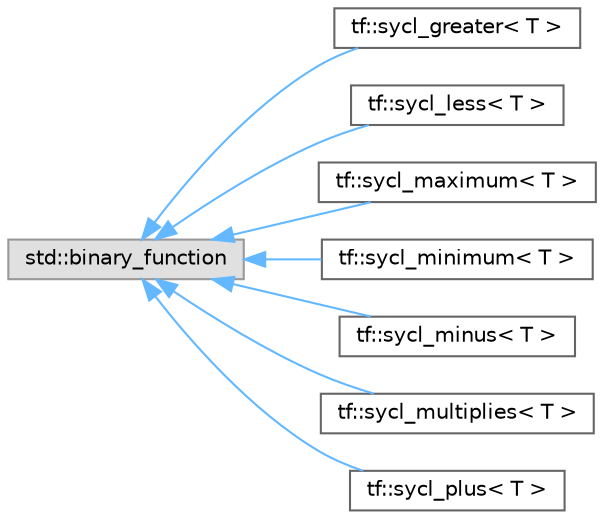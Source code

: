 digraph "类继承关系图"
{
 // LATEX_PDF_SIZE
  bgcolor="transparent";
  edge [fontname=Helvetica,fontsize=10,labelfontname=Helvetica,labelfontsize=10];
  node [fontname=Helvetica,fontsize=10,shape=box,height=0.2,width=0.4];
  rankdir="LR";
  Node0 [id="Node000000",label="std::binary_function",height=0.2,width=0.4,color="grey60", fillcolor="#E0E0E0", style="filled",tooltip=" "];
  Node0 -> Node1 [id="edge6528_Node000000_Node000001",dir="back",color="steelblue1",style="solid",tooltip=" "];
  Node1 [id="Node000001",label="tf::sycl_greater\< T \>",height=0.2,width=0.4,color="grey40", fillcolor="white", style="filled",URL="$structtf_1_1sycl__greater.html",tooltip=" "];
  Node0 -> Node2 [id="edge6529_Node000000_Node000002",dir="back",color="steelblue1",style="solid",tooltip=" "];
  Node2 [id="Node000002",label="tf::sycl_less\< T \>",height=0.2,width=0.4,color="grey40", fillcolor="white", style="filled",URL="$structtf_1_1sycl__less.html",tooltip=" "];
  Node0 -> Node3 [id="edge6530_Node000000_Node000003",dir="back",color="steelblue1",style="solid",tooltip=" "];
  Node3 [id="Node000003",label="tf::sycl_maximum\< T \>",height=0.2,width=0.4,color="grey40", fillcolor="white", style="filled",URL="$structtf_1_1sycl__maximum.html",tooltip=" "];
  Node0 -> Node4 [id="edge6531_Node000000_Node000004",dir="back",color="steelblue1",style="solid",tooltip=" "];
  Node4 [id="Node000004",label="tf::sycl_minimum\< T \>",height=0.2,width=0.4,color="grey40", fillcolor="white", style="filled",URL="$structtf_1_1sycl__minimum.html",tooltip=" "];
  Node0 -> Node5 [id="edge6532_Node000000_Node000005",dir="back",color="steelblue1",style="solid",tooltip=" "];
  Node5 [id="Node000005",label="tf::sycl_minus\< T \>",height=0.2,width=0.4,color="grey40", fillcolor="white", style="filled",URL="$structtf_1_1sycl__minus.html",tooltip=" "];
  Node0 -> Node6 [id="edge6533_Node000000_Node000006",dir="back",color="steelblue1",style="solid",tooltip=" "];
  Node6 [id="Node000006",label="tf::sycl_multiplies\< T \>",height=0.2,width=0.4,color="grey40", fillcolor="white", style="filled",URL="$structtf_1_1sycl__multiplies.html",tooltip=" "];
  Node0 -> Node7 [id="edge6534_Node000000_Node000007",dir="back",color="steelblue1",style="solid",tooltip=" "];
  Node7 [id="Node000007",label="tf::sycl_plus\< T \>",height=0.2,width=0.4,color="grey40", fillcolor="white", style="filled",URL="$structtf_1_1sycl__plus.html",tooltip=" "];
}
